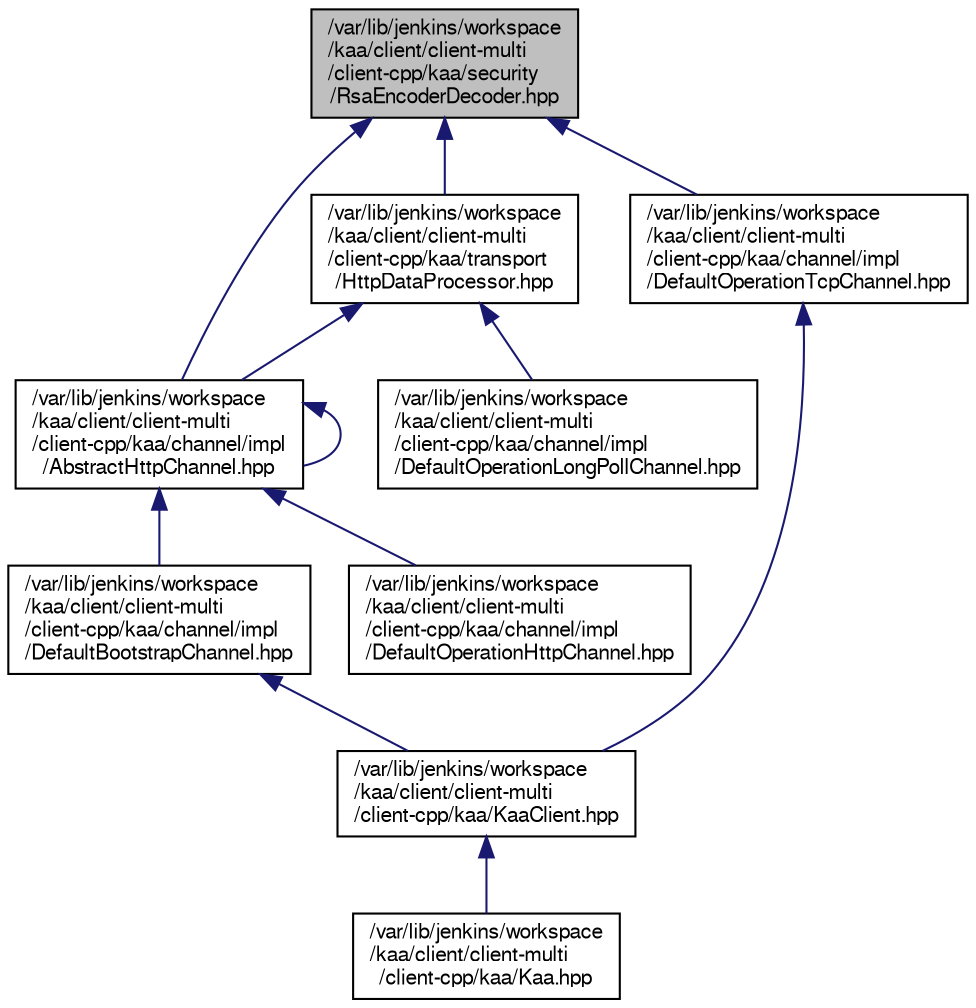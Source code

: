 digraph "/var/lib/jenkins/workspace/kaa/client/client-multi/client-cpp/kaa/security/RsaEncoderDecoder.hpp"
{
  bgcolor="transparent";
  edge [fontname="FreeSans",fontsize="10",labelfontname="FreeSans",labelfontsize="10"];
  node [fontname="FreeSans",fontsize="10",shape=record];
  Node1 [label="/var/lib/jenkins/workspace\l/kaa/client/client-multi\l/client-cpp/kaa/security\l/RsaEncoderDecoder.hpp",height=0.2,width=0.4,color="black", fillcolor="grey75", style="filled" fontcolor="black"];
  Node1 -> Node2 [dir="back",color="midnightblue",fontsize="10",style="solid",fontname="FreeSans"];
  Node2 [label="/var/lib/jenkins/workspace\l/kaa/client/client-multi\l/client-cpp/kaa/channel/impl\l/AbstractHttpChannel.hpp",height=0.2,width=0.4,color="black",URL="$AbstractHttpChannel_8hpp.html"];
  Node2 -> Node2 [dir="back",color="midnightblue",fontsize="10",style="solid",fontname="FreeSans"];
  Node2 -> Node3 [dir="back",color="midnightblue",fontsize="10",style="solid",fontname="FreeSans"];
  Node3 [label="/var/lib/jenkins/workspace\l/kaa/client/client-multi\l/client-cpp/kaa/channel/impl\l/DefaultBootstrapChannel.hpp",height=0.2,width=0.4,color="black",URL="$DefaultBootstrapChannel_8hpp.html"];
  Node3 -> Node4 [dir="back",color="midnightblue",fontsize="10",style="solid",fontname="FreeSans"];
  Node4 [label="/var/lib/jenkins/workspace\l/kaa/client/client-multi\l/client-cpp/kaa/KaaClient.hpp",height=0.2,width=0.4,color="black",URL="$KaaClient_8hpp.html"];
  Node4 -> Node5 [dir="back",color="midnightblue",fontsize="10",style="solid",fontname="FreeSans"];
  Node5 [label="/var/lib/jenkins/workspace\l/kaa/client/client-multi\l/client-cpp/kaa/Kaa.hpp",height=0.2,width=0.4,color="black",URL="$Kaa_8hpp.html"];
  Node2 -> Node6 [dir="back",color="midnightblue",fontsize="10",style="solid",fontname="FreeSans"];
  Node6 [label="/var/lib/jenkins/workspace\l/kaa/client/client-multi\l/client-cpp/kaa/channel/impl\l/DefaultOperationHttpChannel.hpp",height=0.2,width=0.4,color="black",URL="$DefaultOperationHttpChannel_8hpp.html"];
  Node1 -> Node7 [dir="back",color="midnightblue",fontsize="10",style="solid",fontname="FreeSans"];
  Node7 [label="/var/lib/jenkins/workspace\l/kaa/client/client-multi\l/client-cpp/kaa/transport\l/HttpDataProcessor.hpp",height=0.2,width=0.4,color="black",URL="$HttpDataProcessor_8hpp.html"];
  Node7 -> Node2 [dir="back",color="midnightblue",fontsize="10",style="solid",fontname="FreeSans"];
  Node7 -> Node8 [dir="back",color="midnightblue",fontsize="10",style="solid",fontname="FreeSans"];
  Node8 [label="/var/lib/jenkins/workspace\l/kaa/client/client-multi\l/client-cpp/kaa/channel/impl\l/DefaultOperationLongPollChannel.hpp",height=0.2,width=0.4,color="black",URL="$DefaultOperationLongPollChannel_8hpp.html"];
  Node1 -> Node9 [dir="back",color="midnightblue",fontsize="10",style="solid",fontname="FreeSans"];
  Node9 [label="/var/lib/jenkins/workspace\l/kaa/client/client-multi\l/client-cpp/kaa/channel/impl\l/DefaultOperationTcpChannel.hpp",height=0.2,width=0.4,color="black",URL="$DefaultOperationTcpChannel_8hpp.html"];
  Node9 -> Node4 [dir="back",color="midnightblue",fontsize="10",style="solid",fontname="FreeSans"];
}
